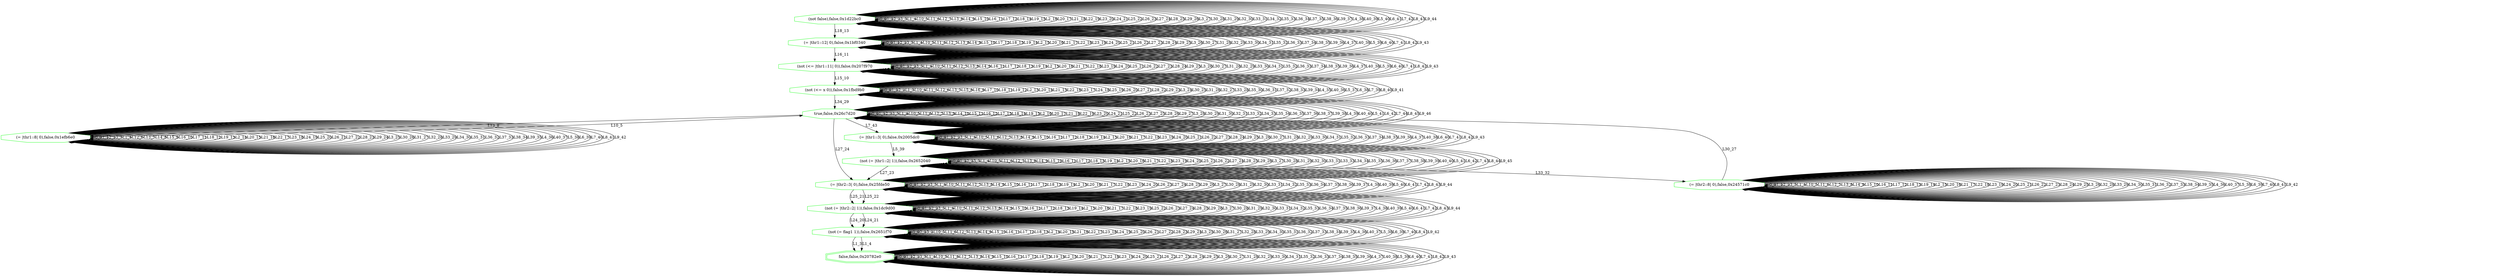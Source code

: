 digraph G {
0[label="(not false),false,0x1d22bc0", color=green,shape=octagon];
1[label="(= |thr1::12| 0),false,0x1bf0340", color=green,shape=octagon];
2[label="(not (<= |thr1::11| 0)),false,0x207f970", color=green,shape=octagon];
3[label="(not (<= x 0)),false,0x1fbd9b0", color=green,shape=octagon];
4[label="true,false,0x26c7d20", color=green,shape=octagon];
5[label="(= |thr1::8| 0),false,0x1efb6e0", color=green,shape=octagon];
6[label="(= |thr2::3| 0),false,0x25fde50", color=green,shape=octagon];
7[label="(not (= |thr2::2| 1)),false,0x1dc9d00", color=green,shape=octagon];
8[label="(not (= flag1 1)),false,0x2651f70", color=green,shape=octagon];
9[label="false,false,0x20782e0", color=green,shape=doubleoctagon];
10[label="(= |thr1::3| 0),false,0x2005dc0", color=green,shape=octagon];
11[label="(not (= |thr1::2| 1)),false,0x2652040", color=green,shape=octagon];
12[label="(= |thr2::8| 0),false,0x24571c0", color=green,shape=octagon];
0->0 [label="0_0"];
0->0 [label="1_1"];
0->0 [label="2_2"];
0->0 [label="3_3"];
0->0 [label="L1_4"];
0->0 [label="L10_5"];
0->0 [label="L11_6"];
0->0 [label="L12_7"];
0->0 [label="L13_8"];
0->0 [label="L14_9"];
0->0 [label="L15_10"];
0->0 [label="L16_11"];
0->0 [label="L17_12"];
0->1 [label="L18_13"];
0->0 [label="L18_14"];
0->0 [label="L19_15"];
0->0 [label="L2_16"];
0->0 [label="L20_17"];
0->0 [label="L21_18"];
0->0 [label="L22_19"];
0->0 [label="L23_20"];
0->0 [label="L24_21"];
0->0 [label="L25_22"];
0->0 [label="L26_23"];
0->0 [label="L27_24"];
0->0 [label="L28_25"];
0->0 [label="L29_26"];
0->0 [label="L3_27"];
0->0 [label="L30_28"];
0->0 [label="L31_29"];
0->0 [label="L32_30"];
0->0 [label="L33_31"];
0->0 [label="L34_32"];
0->0 [label="L35_33"];
0->0 [label="L36_34"];
0->0 [label="L37_35"];
0->0 [label="L38_36"];
0->0 [label="L39_37"];
0->0 [label="L4_38"];
0->0 [label="L40_39"];
0->0 [label="L5_40"];
0->0 [label="L6_41"];
0->0 [label="L7_42"];
0->0 [label="L8_43"];
0->0 [label="L9_44"];
1->1 [label="0_0"];
1->1 [label="1_1"];
1->1 [label="2_2"];
1->1 [label="3_3"];
1->1 [label="L1_4"];
1->1 [label="L10_5"];
1->1 [label="L11_6"];
1->1 [label="L12_7"];
1->1 [label="L13_8"];
1->1 [label="L14_9"];
1->1 [label="L15_10"];
1->2 [label="L16_11"];
1->1 [label="L17_12"];
1->1 [label="L18_13"];
1->1 [label="L19_14"];
1->1 [label="L2_15"];
1->1 [label="L20_16"];
1->1 [label="L21_17"];
1->1 [label="L22_18"];
1->1 [label="L23_19"];
1->1 [label="L24_20"];
1->1 [label="L25_21"];
1->1 [label="L26_22"];
1->1 [label="L27_23"];
1->1 [label="L28_24"];
1->1 [label="L29_25"];
1->1 [label="L3_26"];
1->1 [label="L30_27"];
1->1 [label="L31_28"];
1->1 [label="L32_29"];
1->1 [label="L33_30"];
1->1 [label="L34_31"];
1->1 [label="L35_32"];
1->1 [label="L36_33"];
1->1 [label="L37_34"];
1->1 [label="L38_35"];
1->1 [label="L39_36"];
1->1 [label="L4_37"];
1->1 [label="L40_38"];
1->1 [label="L5_39"];
1->1 [label="L6_40"];
1->1 [label="L7_41"];
1->1 [label="L8_42"];
1->1 [label="L9_43"];
2->2 [label="0_0"];
2->2 [label="1_1"];
2->2 [label="2_2"];
2->2 [label="3_3"];
2->2 [label="L1_4"];
2->2 [label="L10_5"];
2->2 [label="L11_6"];
2->2 [label="L12_7"];
2->2 [label="L13_8"];
2->2 [label="L14_9"];
2->3 [label="L15_10"];
2->2 [label="L16_11"];
2->2 [label="L17_12"];
2->2 [label="L18_13"];
2->2 [label="L19_14"];
2->2 [label="L2_15"];
2->2 [label="L20_16"];
2->2 [label="L21_17"];
2->2 [label="L22_18"];
2->2 [label="L23_19"];
2->2 [label="L24_20"];
2->2 [label="L25_21"];
2->2 [label="L26_22"];
2->2 [label="L27_23"];
2->2 [label="L28_24"];
2->2 [label="L29_25"];
2->2 [label="L3_26"];
2->2 [label="L30_27"];
2->2 [label="L31_28"];
2->2 [label="L32_29"];
2->2 [label="L33_30"];
2->2 [label="L34_31"];
2->2 [label="L35_32"];
2->2 [label="L36_33"];
2->2 [label="L37_34"];
2->2 [label="L38_35"];
2->2 [label="L39_36"];
2->2 [label="L4_37"];
2->2 [label="L40_38"];
2->2 [label="L5_39"];
2->2 [label="L6_40"];
2->2 [label="L7_41"];
2->2 [label="L8_42"];
2->2 [label="L9_43"];
3->3 [label="0_0"];
3->3 [label="1_1"];
3->3 [label="2_2"];
3->3 [label="L1_3"];
3->3 [label="L10_4"];
3->3 [label="L11_5"];
3->3 [label="L12_6"];
3->3 [label="L13_7"];
3->3 [label="L15_8"];
3->3 [label="L16_9"];
3->3 [label="L17_10"];
3->3 [label="L18_11"];
3->3 [label="L19_12"];
3->3 [label="L2_13"];
3->3 [label="L20_14"];
3->3 [label="L21_15"];
3->3 [label="L22_16"];
3->3 [label="L23_17"];
3->3 [label="L24_18"];
3->3 [label="L25_19"];
3->3 [label="L26_20"];
3->3 [label="L27_21"];
3->3 [label="L28_22"];
3->3 [label="L29_23"];
3->3 [label="L3_24"];
3->3 [label="L30_25"];
3->3 [label="L31_26"];
3->3 [label="L32_27"];
3->3 [label="L33_28"];
3->4 [label="L34_29"];
3->3 [label="L35_30"];
3->3 [label="L36_31"];
3->3 [label="L37_32"];
3->3 [label="L38_33"];
3->3 [label="L39_34"];
3->3 [label="L4_35"];
3->3 [label="L40_36"];
3->3 [label="L5_37"];
3->3 [label="L6_38"];
3->3 [label="L7_39"];
3->3 [label="L8_40"];
3->3 [label="L9_41"];
4->4 [label="0_0"];
4->4 [label="1_1"];
4->4 [label="2_2"];
4->4 [label="3_3"];
4->4 [label="L1_4"];
4->4 [label="L10_5"];
4->4 [label="L11_6"];
4->4 [label="L12_7"];
4->5 [label="L13_8"];
4->4 [label="L13_9"];
4->4 [label="L14_10"];
4->4 [label="L15_11"];
4->4 [label="L16_12"];
4->4 [label="L17_13"];
4->4 [label="L18_14"];
4->4 [label="L19_15"];
4->4 [label="L2_16"];
4->4 [label="L20_17"];
4->4 [label="L21_18"];
4->4 [label="L22_19"];
4->4 [label="L23_20"];
4->4 [label="L24_21"];
4->4 [label="L25_22"];
4->4 [label="L26_23"];
4->6 [label="L27_24"];
4->4 [label="L27_25"];
4->4 [label="L28_26"];
4->4 [label="L29_27"];
4->4 [label="L3_28"];
4->4 [label="L30_29"];
4->4 [label="L31_30"];
4->4 [label="L32_31"];
4->4 [label="L33_32"];
4->4 [label="L34_33"];
4->4 [label="L35_34"];
4->4 [label="L36_35"];
4->4 [label="L37_36"];
4->4 [label="L38_37"];
4->4 [label="L39_38"];
4->4 [label="L4_39"];
4->4 [label="L40_40"];
4->4 [label="L5_41"];
4->4 [label="L6_42"];
4->10 [label="L7_43"];
4->4 [label="L7_44"];
4->4 [label="L8_45"];
4->4 [label="L9_46"];
5->5 [label="0_0"];
5->5 [label="1_1"];
5->5 [label="2_2"];
5->5 [label="3_3"];
5->5 [label="L1_4"];
5->4 [label="L10_5"];
5->5 [label="L12_6"];
5->5 [label="L13_7"];
5->5 [label="L14_8"];
5->5 [label="L15_9"];
5->5 [label="L16_10"];
5->5 [label="L17_11"];
5->5 [label="L18_12"];
5->5 [label="L19_13"];
5->5 [label="L2_14"];
5->5 [label="L20_15"];
5->5 [label="L21_16"];
5->5 [label="L22_17"];
5->5 [label="L23_18"];
5->5 [label="L24_19"];
5->5 [label="L25_20"];
5->5 [label="L26_21"];
5->5 [label="L27_22"];
5->5 [label="L28_23"];
5->5 [label="L29_24"];
5->5 [label="L3_25"];
5->5 [label="L30_26"];
5->5 [label="L31_27"];
5->5 [label="L32_28"];
5->5 [label="L33_29"];
5->5 [label="L34_30"];
5->5 [label="L35_31"];
5->5 [label="L36_32"];
5->5 [label="L37_33"];
5->5 [label="L38_34"];
5->5 [label="L39_35"];
5->5 [label="L4_36"];
5->5 [label="L40_37"];
5->5 [label="L5_38"];
5->5 [label="L6_39"];
5->5 [label="L7_40"];
5->5 [label="L8_41"];
5->5 [label="L9_42"];
6->6 [label="0_0"];
6->6 [label="1_1"];
6->6 [label="2_2"];
6->6 [label="3_3"];
6->6 [label="L1_4"];
6->6 [label="L10_5"];
6->6 [label="L11_6"];
6->6 [label="L12_7"];
6->6 [label="L13_8"];
6->6 [label="L14_9"];
6->6 [label="L15_10"];
6->6 [label="L16_11"];
6->6 [label="L17_12"];
6->6 [label="L18_13"];
6->6 [label="L19_14"];
6->6 [label="L2_15"];
6->6 [label="L20_16"];
6->6 [label="L21_17"];
6->6 [label="L22_18"];
6->6 [label="L23_19"];
6->6 [label="L24_20"];
6->7 [label="L25_21"];
6->7 [label="L25_22"];
6->6 [label="L26_23"];
6->6 [label="L27_24"];
6->6 [label="L28_25"];
6->6 [label="L29_26"];
6->6 [label="L3_27"];
6->6 [label="L30_28"];
6->6 [label="L31_29"];
6->6 [label="L32_30"];
6->6 [label="L33_31"];
6->6 [label="L34_32"];
6->6 [label="L35_33"];
6->6 [label="L36_34"];
6->6 [label="L37_35"];
6->6 [label="L38_36"];
6->6 [label="L39_37"];
6->6 [label="L4_38"];
6->6 [label="L40_39"];
6->6 [label="L5_40"];
6->6 [label="L6_41"];
6->6 [label="L7_42"];
6->6 [label="L8_43"];
6->6 [label="L9_44"];
7->7 [label="0_0"];
7->7 [label="1_1"];
7->7 [label="2_2"];
7->7 [label="3_3"];
7->7 [label="L1_4"];
7->7 [label="L10_5"];
7->7 [label="L11_6"];
7->7 [label="L12_7"];
7->7 [label="L13_8"];
7->7 [label="L14_9"];
7->7 [label="L15_10"];
7->7 [label="L16_11"];
7->7 [label="L17_12"];
7->7 [label="L18_13"];
7->7 [label="L19_14"];
7->7 [label="L2_15"];
7->7 [label="L20_16"];
7->7 [label="L21_17"];
7->7 [label="L22_18"];
7->7 [label="L23_19"];
7->8 [label="L24_20"];
7->8 [label="L24_21"];
7->7 [label="L25_22"];
7->7 [label="L26_23"];
7->7 [label="L27_24"];
7->7 [label="L28_25"];
7->7 [label="L29_26"];
7->7 [label="L3_27"];
7->7 [label="L30_28"];
7->7 [label="L31_29"];
7->7 [label="L32_30"];
7->7 [label="L33_31"];
7->7 [label="L34_32"];
7->7 [label="L35_33"];
7->7 [label="L36_34"];
7->7 [label="L37_35"];
7->7 [label="L38_36"];
7->7 [label="L39_37"];
7->7 [label="L4_38"];
7->7 [label="L40_39"];
7->7 [label="L5_40"];
7->7 [label="L6_41"];
7->7 [label="L7_42"];
7->7 [label="L8_43"];
7->7 [label="L9_44"];
8->8 [label="1_0"];
8->8 [label="2_1"];
8->8 [label="3_2"];
8->9 [label="L1_3"];
8->9 [label="L1_4"];
8->8 [label="L10_5"];
8->8 [label="L11_6"];
8->8 [label="L12_7"];
8->8 [label="L13_8"];
8->8 [label="L14_9"];
8->8 [label="L15_10"];
8->8 [label="L16_11"];
8->8 [label="L17_12"];
8->8 [label="L18_13"];
8->8 [label="L2_14"];
8->8 [label="L20_15"];
8->8 [label="L21_16"];
8->8 [label="L22_17"];
8->8 [label="L23_18"];
8->8 [label="L24_19"];
8->8 [label="L25_20"];
8->8 [label="L26_21"];
8->8 [label="L27_22"];
8->8 [label="L28_23"];
8->8 [label="L29_24"];
8->8 [label="L3_25"];
8->8 [label="L30_26"];
8->8 [label="L31_27"];
8->8 [label="L32_28"];
8->8 [label="L33_29"];
8->8 [label="L34_30"];
8->8 [label="L35_31"];
8->8 [label="L36_32"];
8->8 [label="L37_33"];
8->8 [label="L38_34"];
8->8 [label="L39_35"];
8->8 [label="L4_36"];
8->8 [label="L40_37"];
8->8 [label="L5_38"];
8->8 [label="L6_39"];
8->8 [label="L7_40"];
8->8 [label="L8_41"];
8->8 [label="L9_42"];
9->9 [label="0_0"];
9->9 [label="1_1"];
9->9 [label="2_2"];
9->9 [label="3_3"];
9->9 [label="L1_4"];
9->9 [label="L10_5"];
9->9 [label="L11_6"];
9->9 [label="L12_7"];
9->9 [label="L13_8"];
9->9 [label="L14_9"];
9->9 [label="L15_10"];
9->9 [label="L16_11"];
9->9 [label="L17_12"];
9->9 [label="L18_13"];
9->9 [label="L19_14"];
9->9 [label="L2_15"];
9->9 [label="L20_16"];
9->9 [label="L21_17"];
9->9 [label="L22_18"];
9->9 [label="L23_19"];
9->9 [label="L24_20"];
9->9 [label="L25_21"];
9->9 [label="L26_22"];
9->9 [label="L27_23"];
9->9 [label="L28_24"];
9->9 [label="L29_25"];
9->9 [label="L3_26"];
9->9 [label="L30_27"];
9->9 [label="L31_28"];
9->9 [label="L32_29"];
9->9 [label="L33_30"];
9->9 [label="L34_31"];
9->9 [label="L35_32"];
9->9 [label="L36_33"];
9->9 [label="L37_34"];
9->9 [label="L38_35"];
9->9 [label="L39_36"];
9->9 [label="L4_37"];
9->9 [label="L40_38"];
9->9 [label="L5_39"];
9->9 [label="L6_40"];
9->9 [label="L7_41"];
9->9 [label="L8_42"];
9->9 [label="L9_43"];
10->10 [label="0_0"];
10->10 [label="1_1"];
10->10 [label="2_2"];
10->10 [label="3_3"];
10->10 [label="L1_4"];
10->10 [label="L10_5"];
10->10 [label="L11_6"];
10->10 [label="L12_7"];
10->10 [label="L13_8"];
10->10 [label="L14_9"];
10->10 [label="L15_10"];
10->10 [label="L16_11"];
10->10 [label="L17_12"];
10->10 [label="L18_13"];
10->10 [label="L19_14"];
10->10 [label="L2_15"];
10->10 [label="L20_16"];
10->10 [label="L21_17"];
10->10 [label="L22_18"];
10->10 [label="L23_19"];
10->10 [label="L24_20"];
10->10 [label="L25_21"];
10->10 [label="L26_22"];
10->10 [label="L27_23"];
10->10 [label="L28_24"];
10->10 [label="L29_25"];
10->10 [label="L3_26"];
10->10 [label="L30_27"];
10->10 [label="L31_28"];
10->10 [label="L32_29"];
10->10 [label="L33_30"];
10->10 [label="L34_31"];
10->10 [label="L35_32"];
10->10 [label="L36_33"];
10->10 [label="L37_34"];
10->10 [label="L38_35"];
10->10 [label="L39_36"];
10->10 [label="L4_37"];
10->10 [label="L40_38"];
10->11 [label="L5_39"];
10->10 [label="L6_40"];
10->10 [label="L7_41"];
10->10 [label="L8_42"];
10->10 [label="L9_43"];
11->11 [label="0_0"];
11->11 [label="1_1"];
11->11 [label="2_2"];
11->11 [label="3_3"];
11->11 [label="L1_4"];
11->11 [label="L10_5"];
11->11 [label="L11_6"];
11->11 [label="L12_7"];
11->11 [label="L13_8"];
11->11 [label="L14_9"];
11->11 [label="L15_10"];
11->11 [label="L16_11"];
11->11 [label="L17_12"];
11->11 [label="L18_13"];
11->11 [label="L19_14"];
11->11 [label="L2_15"];
11->11 [label="L20_16"];
11->11 [label="L21_17"];
11->11 [label="L22_18"];
11->11 [label="L23_19"];
11->11 [label="L24_20"];
11->11 [label="L25_21"];
11->11 [label="L26_22"];
11->6 [label="L27_23"];
11->11 [label="L27_24"];
11->11 [label="L28_25"];
11->11 [label="L29_26"];
11->11 [label="L3_27"];
11->11 [label="L30_28"];
11->11 [label="L31_29"];
11->11 [label="L32_30"];
11->11 [label="L33_31"];
11->12 [label="L33_32"];
11->11 [label="L33_33"];
11->11 [label="L34_34"];
11->11 [label="L35_35"];
11->11 [label="L36_36"];
11->11 [label="L37_37"];
11->11 [label="L38_38"];
11->11 [label="L39_39"];
11->11 [label="L40_40"];
11->11 [label="L5_41"];
11->11 [label="L6_42"];
11->11 [label="L7_43"];
11->11 [label="L8_44"];
11->11 [label="L9_45"];
12->12 [label="0_0"];
12->12 [label="1_1"];
12->12 [label="2_2"];
12->12 [label="3_3"];
12->12 [label="L1_4"];
12->12 [label="L10_5"];
12->12 [label="L11_6"];
12->12 [label="L12_7"];
12->12 [label="L13_8"];
12->12 [label="L14_9"];
12->12 [label="L15_10"];
12->12 [label="L16_11"];
12->12 [label="L17_12"];
12->12 [label="L18_13"];
12->12 [label="L19_14"];
12->12 [label="L2_15"];
12->12 [label="L20_16"];
12->12 [label="L21_17"];
12->12 [label="L22_18"];
12->12 [label="L23_19"];
12->12 [label="L24_20"];
12->12 [label="L25_21"];
12->12 [label="L26_22"];
12->12 [label="L27_23"];
12->12 [label="L28_24"];
12->12 [label="L29_25"];
12->12 [label="L3_26"];
12->4 [label="L30_27"];
12->12 [label="L32_28"];
12->12 [label="L33_29"];
12->12 [label="L34_30"];
12->12 [label="L35_31"];
12->12 [label="L36_32"];
12->12 [label="L37_33"];
12->12 [label="L38_34"];
12->12 [label="L39_35"];
12->12 [label="L4_36"];
12->12 [label="L40_37"];
12->12 [label="L5_38"];
12->12 [label="L6_39"];
12->12 [label="L7_40"];
12->12 [label="L8_41"];
12->12 [label="L9_42"];
}
